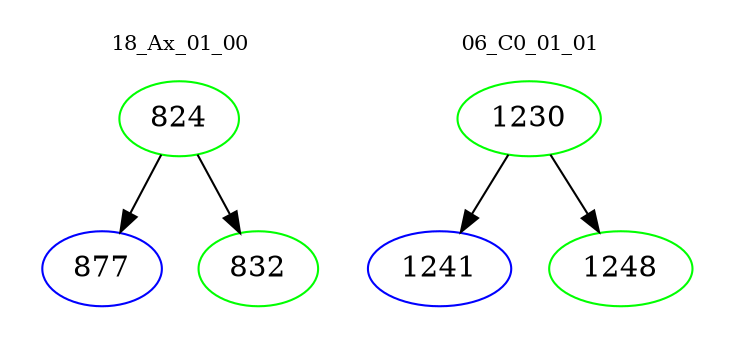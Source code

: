 digraph{
subgraph cluster_0 {
color = white
label = "18_Ax_01_00";
fontsize=10;
T0_824 [label="824", color="green"]
T0_824 -> T0_877 [color="black"]
T0_877 [label="877", color="blue"]
T0_824 -> T0_832 [color="black"]
T0_832 [label="832", color="green"]
}
subgraph cluster_1 {
color = white
label = "06_C0_01_01";
fontsize=10;
T1_1230 [label="1230", color="green"]
T1_1230 -> T1_1241 [color="black"]
T1_1241 [label="1241", color="blue"]
T1_1230 -> T1_1248 [color="black"]
T1_1248 [label="1248", color="green"]
}
}
